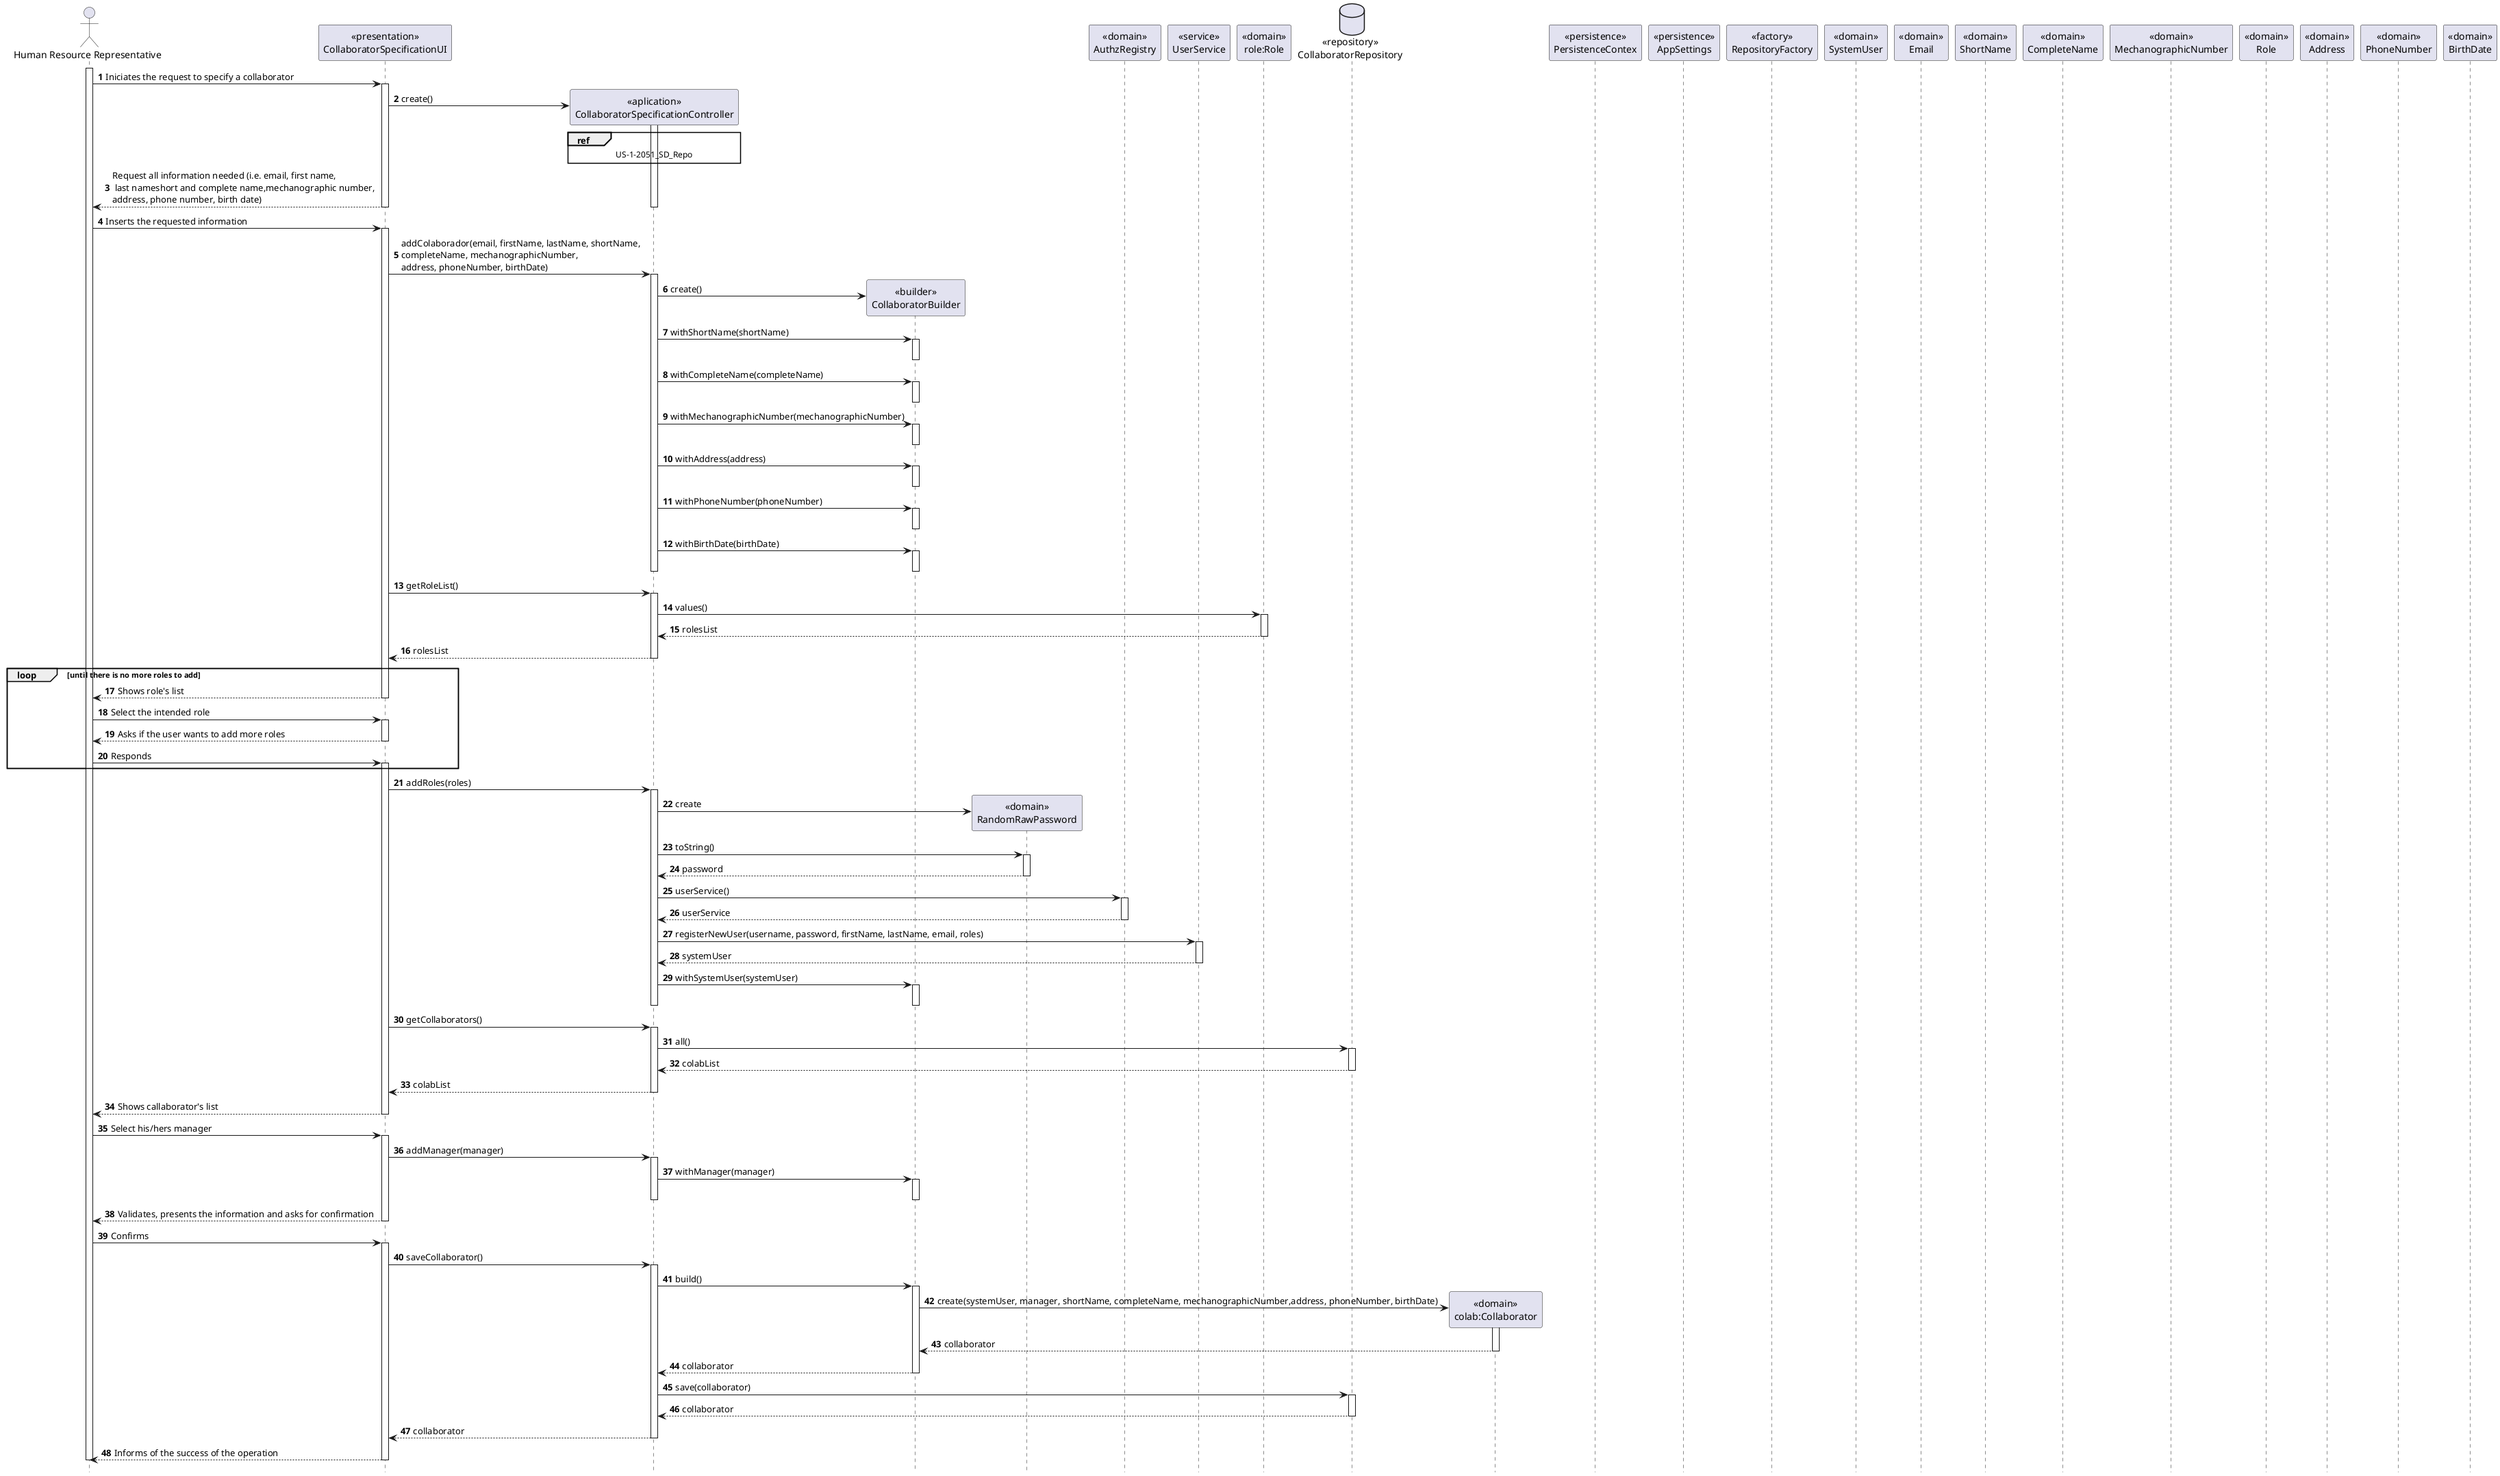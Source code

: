 @startuml
autonumber
hide footbox

actor "Human Resource Representative" as HRR

participant "<<presentation>>\nCollaboratorSpecificationUI" as UI
participant "<<aplication>>\nCollaboratorSpecificationController" as CTRL
participant "<<builder>>\nCollaboratorBuilder" as CB
participant "<<domain>>\nRandomRawPassword" as PASS
participant "<<domain>>\nAuthzRegistry" as AUTH
participant "<<service>>\nUserService" as US
participant "<<domain>>\nrole:Role" as ROLE
database "<<repository>>\nCollaboratorRepository" as CR
participant "<<domain>>\ncolab:Collaborator" as COLAB
participant "<<persistence>>\nPersistenceContex" as PC
participant "<<persistence>>\nAppSettings" as AS
participant "<<factory>>\nRepositoryFactory" as RF
participant "<<domain>>\nSystemUser" as U
participant "<<domain>>\nEmail" as EM
participant "<<domain>>\nShortName" as SN
participant "<<domain>>\nCompleteName" as CN
participant "<<domain>>\nMechanographicNumber" as MN
participant "<<domain>>\nRole" as R
participant "<<domain>>\nAddress" as A
participant "<<domain>>\nPhoneNumber" as PN
participant "<<domain>>\nBirthDate" as BD

activate HRR

HRR-> UI : Iniciates the request to specify a collaborator
activate UI

UI-> CTRL** : create()
activate CTRL
ref over CTRL
US-1-2051_SD_Repo
end ref

UI --> HRR: Request all information needed (i.e. email, first name,\n last nameshort and complete name,mechanographic number, \naddress, phone number, birth date)
deactivate CTRL
deactivate UI
HRR-> UI : Inserts the requested information
activate UI
UI-> CTRL : addColaborador(email, firstName, lastName, shortName, \ncompleteName, mechanographicNumber,\naddress, phoneNumber, birthDate)
activate CTRL

CTRL-> CB** : create()
CTRL-> CB : withShortName(shortName)
activate CB
deactivate CB
CTRL-> CB : withCompleteName(completeName)
activate CB
deactivate CB
CTRL-> CB : withMechanographicNumber(mechanographicNumber)
activate CB
deactivate CB
CTRL-> CB : withAddress(address)
activate CB
deactivate CB
CTRL-> CB : withPhoneNumber(phoneNumber)
activate CB
deactivate CB
CTRL-> CB : withBirthDate(birthDate)
activate CB
deactivate CB
deactivate CTRL

UI-> CTRL : getRoleList()
activate CTRL

CTRL-> ROLE : values()
activate ROLE

ROLE--> CTRL : rolesList
deactivate ROLE
CTRL--> UI : rolesList
deactivate CTRL

loop until there is no more roles to add
UI --> HRR: Shows role's list
deactivate UI

HRR-> UI : Select the intended role
activate UI

UI --> HRR: Asks if the user wants to add more roles
deactivate UI

HRR-> UI : Responds
activate UI
end

UI-> CTRL : addRoles(roles)
activate CTRL

CTRL-> PASS** : create
CTRL-> PASS : toString()
activate PASS

PASS--> CTRL : password
deactivate PASS

CTRL-> AUTH : userService()
activate AUTH

AUTH --> CTRL : userService
deactivate AUTH

CTRL-> US : registerNewUser(username, password, firstName, lastName, email, roles)
activate US

US --> CTRL : systemUser
deactivate US

CTRL-> CB : withSystemUser(systemUser)
activate CB
deactivate CB
deactivate CTRL

UI-> CTRL : getCollaborators()
activate CTRL
CTRL-> CR : all()
activate CR

CR--> CTRL : colabList
deactivate CR

CTRL--> UI : colabList
deactivate CTRL
deactivate CR

UI --> HRR: Shows callaborator's list
deactivate UI

HRR-> UI : Select his/hers manager
activate UI

UI-> CTRL : addManager(manager)
activate CTRL

CTRL -> CB : withManager(manager)
activate CB
deactivate CB
deactivate CTRL

UI --> HRR: Validates, presents the information and asks for confirmation
deactivate UI

deactivate UI
HRR-> UI : Confirms
activate UI

UI-> CTRL : saveCollaborator()
activate CTRL

CTRL-> CB : build()
activate CB
CB-> COLAB** : create(systemUser, manager, shortName, completeName, mechanographicNumber,address, phoneNumber, birthDate)
activate COLAB

COLAB --> CB : collaborator
deactivate COLAB
CB --> CTRL : collaborator
deactivate CB

CTRL-> CR : save(collaborator)
activate CR
CR --> CTRL : collaborator
deactivate CR
CTRL --> UI : collaborator
deactivate CTRL

UI --> HRR: Informs of the success of the operation
deactivate UI
deactivate HRR

@enduml